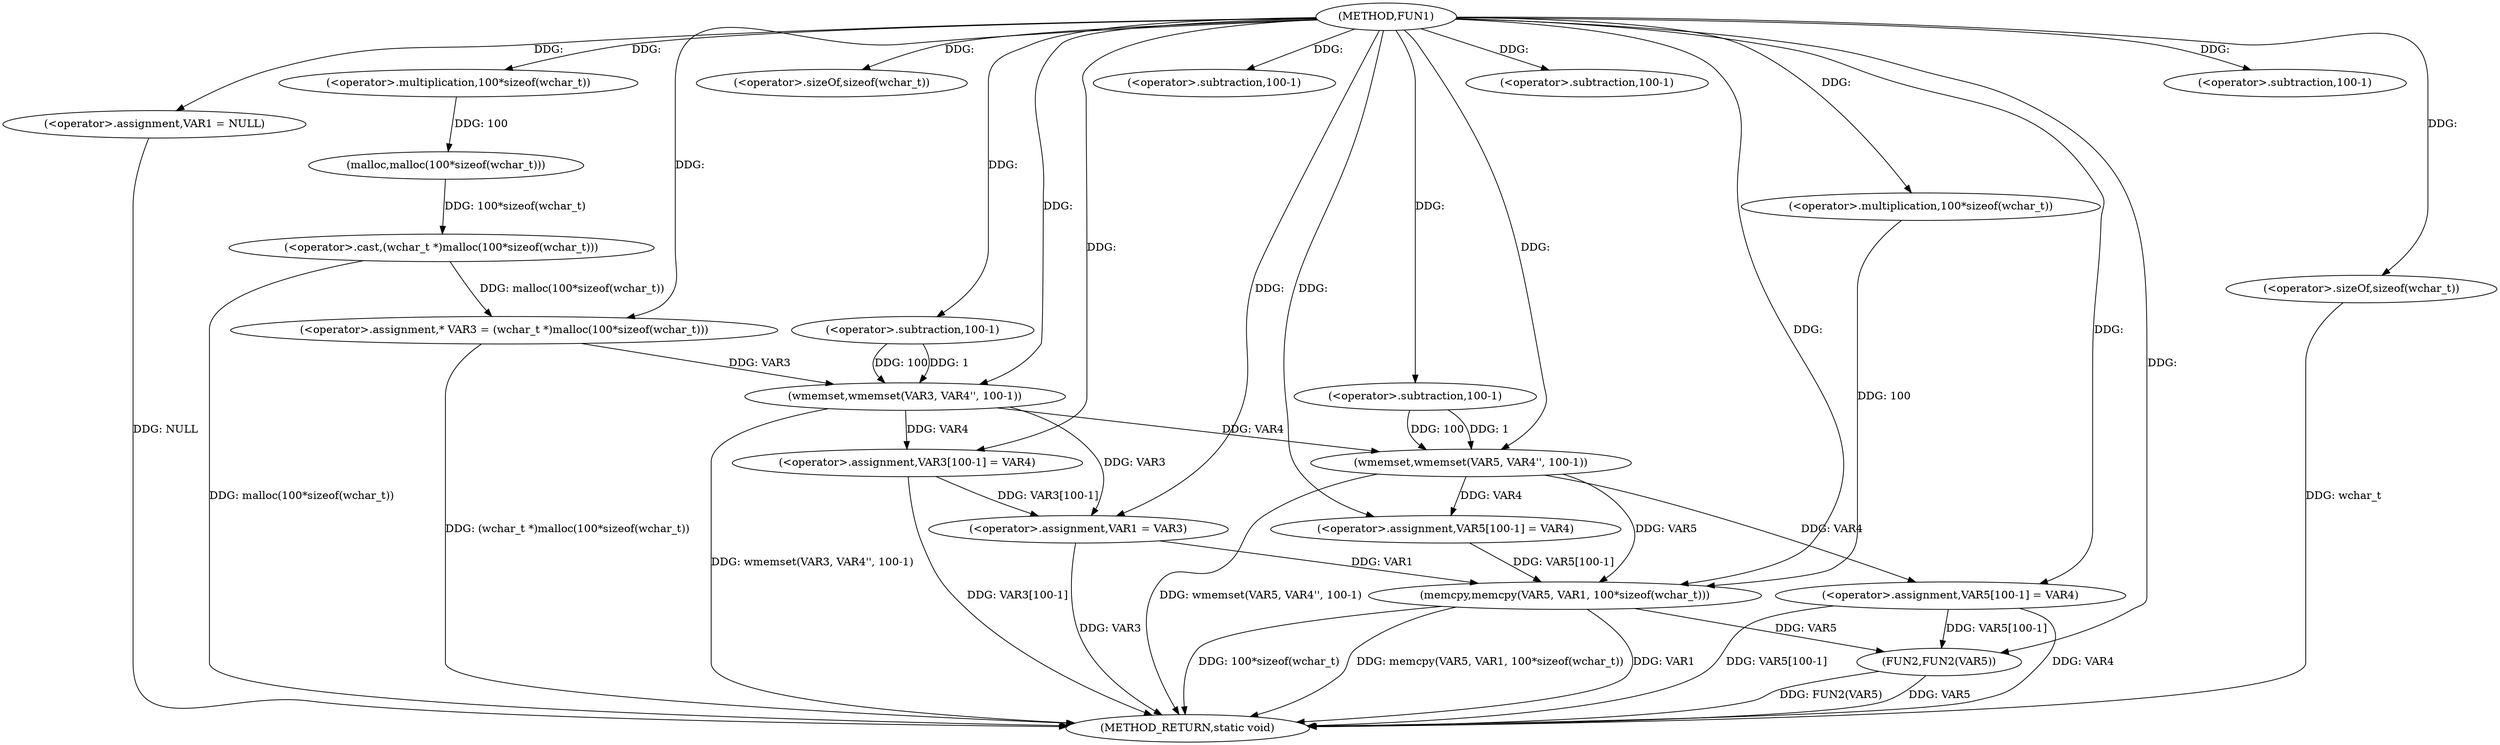 digraph FUN1 {  
"1000100" [label = "(METHOD,FUN1)" ]
"1000166" [label = "(METHOD_RETURN,static void)" ]
"1000103" [label = "(<operator>.assignment,VAR1 = NULL)" ]
"1000110" [label = "(<operator>.assignment,* VAR3 = (wchar_t *)malloc(100*sizeof(wchar_t)))" ]
"1000112" [label = "(<operator>.cast,(wchar_t *)malloc(100*sizeof(wchar_t)))" ]
"1000114" [label = "(malloc,malloc(100*sizeof(wchar_t)))" ]
"1000115" [label = "(<operator>.multiplication,100*sizeof(wchar_t))" ]
"1000117" [label = "(<operator>.sizeOf,sizeof(wchar_t))" ]
"1000119" [label = "(wmemset,wmemset(VAR3, VAR4'', 100-1))" ]
"1000122" [label = "(<operator>.subtraction,100-1)" ]
"1000125" [label = "(<operator>.assignment,VAR3[100-1] = VAR4)" ]
"1000128" [label = "(<operator>.subtraction,100-1)" ]
"1000132" [label = "(<operator>.assignment,VAR1 = VAR3)" ]
"1000137" [label = "(wmemset,wmemset(VAR5, VAR4'', 100-1))" ]
"1000140" [label = "(<operator>.subtraction,100-1)" ]
"1000143" [label = "(<operator>.assignment,VAR5[100-1] = VAR4)" ]
"1000146" [label = "(<operator>.subtraction,100-1)" ]
"1000150" [label = "(memcpy,memcpy(VAR5, VAR1, 100*sizeof(wchar_t)))" ]
"1000153" [label = "(<operator>.multiplication,100*sizeof(wchar_t))" ]
"1000155" [label = "(<operator>.sizeOf,sizeof(wchar_t))" ]
"1000157" [label = "(<operator>.assignment,VAR5[100-1] = VAR4)" ]
"1000160" [label = "(<operator>.subtraction,100-1)" ]
"1000164" [label = "(FUN2,FUN2(VAR5))" ]
  "1000103" -> "1000166"  [ label = "DDG: NULL"] 
  "1000150" -> "1000166"  [ label = "DDG: VAR1"] 
  "1000150" -> "1000166"  [ label = "DDG: 100*sizeof(wchar_t)"] 
  "1000110" -> "1000166"  [ label = "DDG: (wchar_t *)malloc(100*sizeof(wchar_t))"] 
  "1000150" -> "1000166"  [ label = "DDG: memcpy(VAR5, VAR1, 100*sizeof(wchar_t))"] 
  "1000155" -> "1000166"  [ label = "DDG: wchar_t"] 
  "1000119" -> "1000166"  [ label = "DDG: wmemset(VAR3, VAR4'', 100-1)"] 
  "1000157" -> "1000166"  [ label = "DDG: VAR4"] 
  "1000137" -> "1000166"  [ label = "DDG: wmemset(VAR5, VAR4'', 100-1)"] 
  "1000164" -> "1000166"  [ label = "DDG: VAR5"] 
  "1000164" -> "1000166"  [ label = "DDG: FUN2(VAR5)"] 
  "1000125" -> "1000166"  [ label = "DDG: VAR3[100-1]"] 
  "1000112" -> "1000166"  [ label = "DDG: malloc(100*sizeof(wchar_t))"] 
  "1000132" -> "1000166"  [ label = "DDG: VAR3"] 
  "1000157" -> "1000166"  [ label = "DDG: VAR5[100-1]"] 
  "1000100" -> "1000103"  [ label = "DDG: "] 
  "1000112" -> "1000110"  [ label = "DDG: malloc(100*sizeof(wchar_t))"] 
  "1000100" -> "1000110"  [ label = "DDG: "] 
  "1000114" -> "1000112"  [ label = "DDG: 100*sizeof(wchar_t)"] 
  "1000115" -> "1000114"  [ label = "DDG: 100"] 
  "1000100" -> "1000115"  [ label = "DDG: "] 
  "1000100" -> "1000117"  [ label = "DDG: "] 
  "1000110" -> "1000119"  [ label = "DDG: VAR3"] 
  "1000100" -> "1000119"  [ label = "DDG: "] 
  "1000122" -> "1000119"  [ label = "DDG: 100"] 
  "1000122" -> "1000119"  [ label = "DDG: 1"] 
  "1000100" -> "1000122"  [ label = "DDG: "] 
  "1000119" -> "1000125"  [ label = "DDG: VAR4"] 
  "1000100" -> "1000125"  [ label = "DDG: "] 
  "1000100" -> "1000128"  [ label = "DDG: "] 
  "1000125" -> "1000132"  [ label = "DDG: VAR3[100-1]"] 
  "1000119" -> "1000132"  [ label = "DDG: VAR3"] 
  "1000100" -> "1000132"  [ label = "DDG: "] 
  "1000100" -> "1000137"  [ label = "DDG: "] 
  "1000119" -> "1000137"  [ label = "DDG: VAR4"] 
  "1000140" -> "1000137"  [ label = "DDG: 100"] 
  "1000140" -> "1000137"  [ label = "DDG: 1"] 
  "1000100" -> "1000140"  [ label = "DDG: "] 
  "1000137" -> "1000143"  [ label = "DDG: VAR4"] 
  "1000100" -> "1000143"  [ label = "DDG: "] 
  "1000100" -> "1000146"  [ label = "DDG: "] 
  "1000143" -> "1000150"  [ label = "DDG: VAR5[100-1]"] 
  "1000137" -> "1000150"  [ label = "DDG: VAR5"] 
  "1000100" -> "1000150"  [ label = "DDG: "] 
  "1000132" -> "1000150"  [ label = "DDG: VAR1"] 
  "1000153" -> "1000150"  [ label = "DDG: 100"] 
  "1000100" -> "1000153"  [ label = "DDG: "] 
  "1000100" -> "1000155"  [ label = "DDG: "] 
  "1000100" -> "1000157"  [ label = "DDG: "] 
  "1000137" -> "1000157"  [ label = "DDG: VAR4"] 
  "1000100" -> "1000160"  [ label = "DDG: "] 
  "1000150" -> "1000164"  [ label = "DDG: VAR5"] 
  "1000157" -> "1000164"  [ label = "DDG: VAR5[100-1]"] 
  "1000100" -> "1000164"  [ label = "DDG: "] 
}
